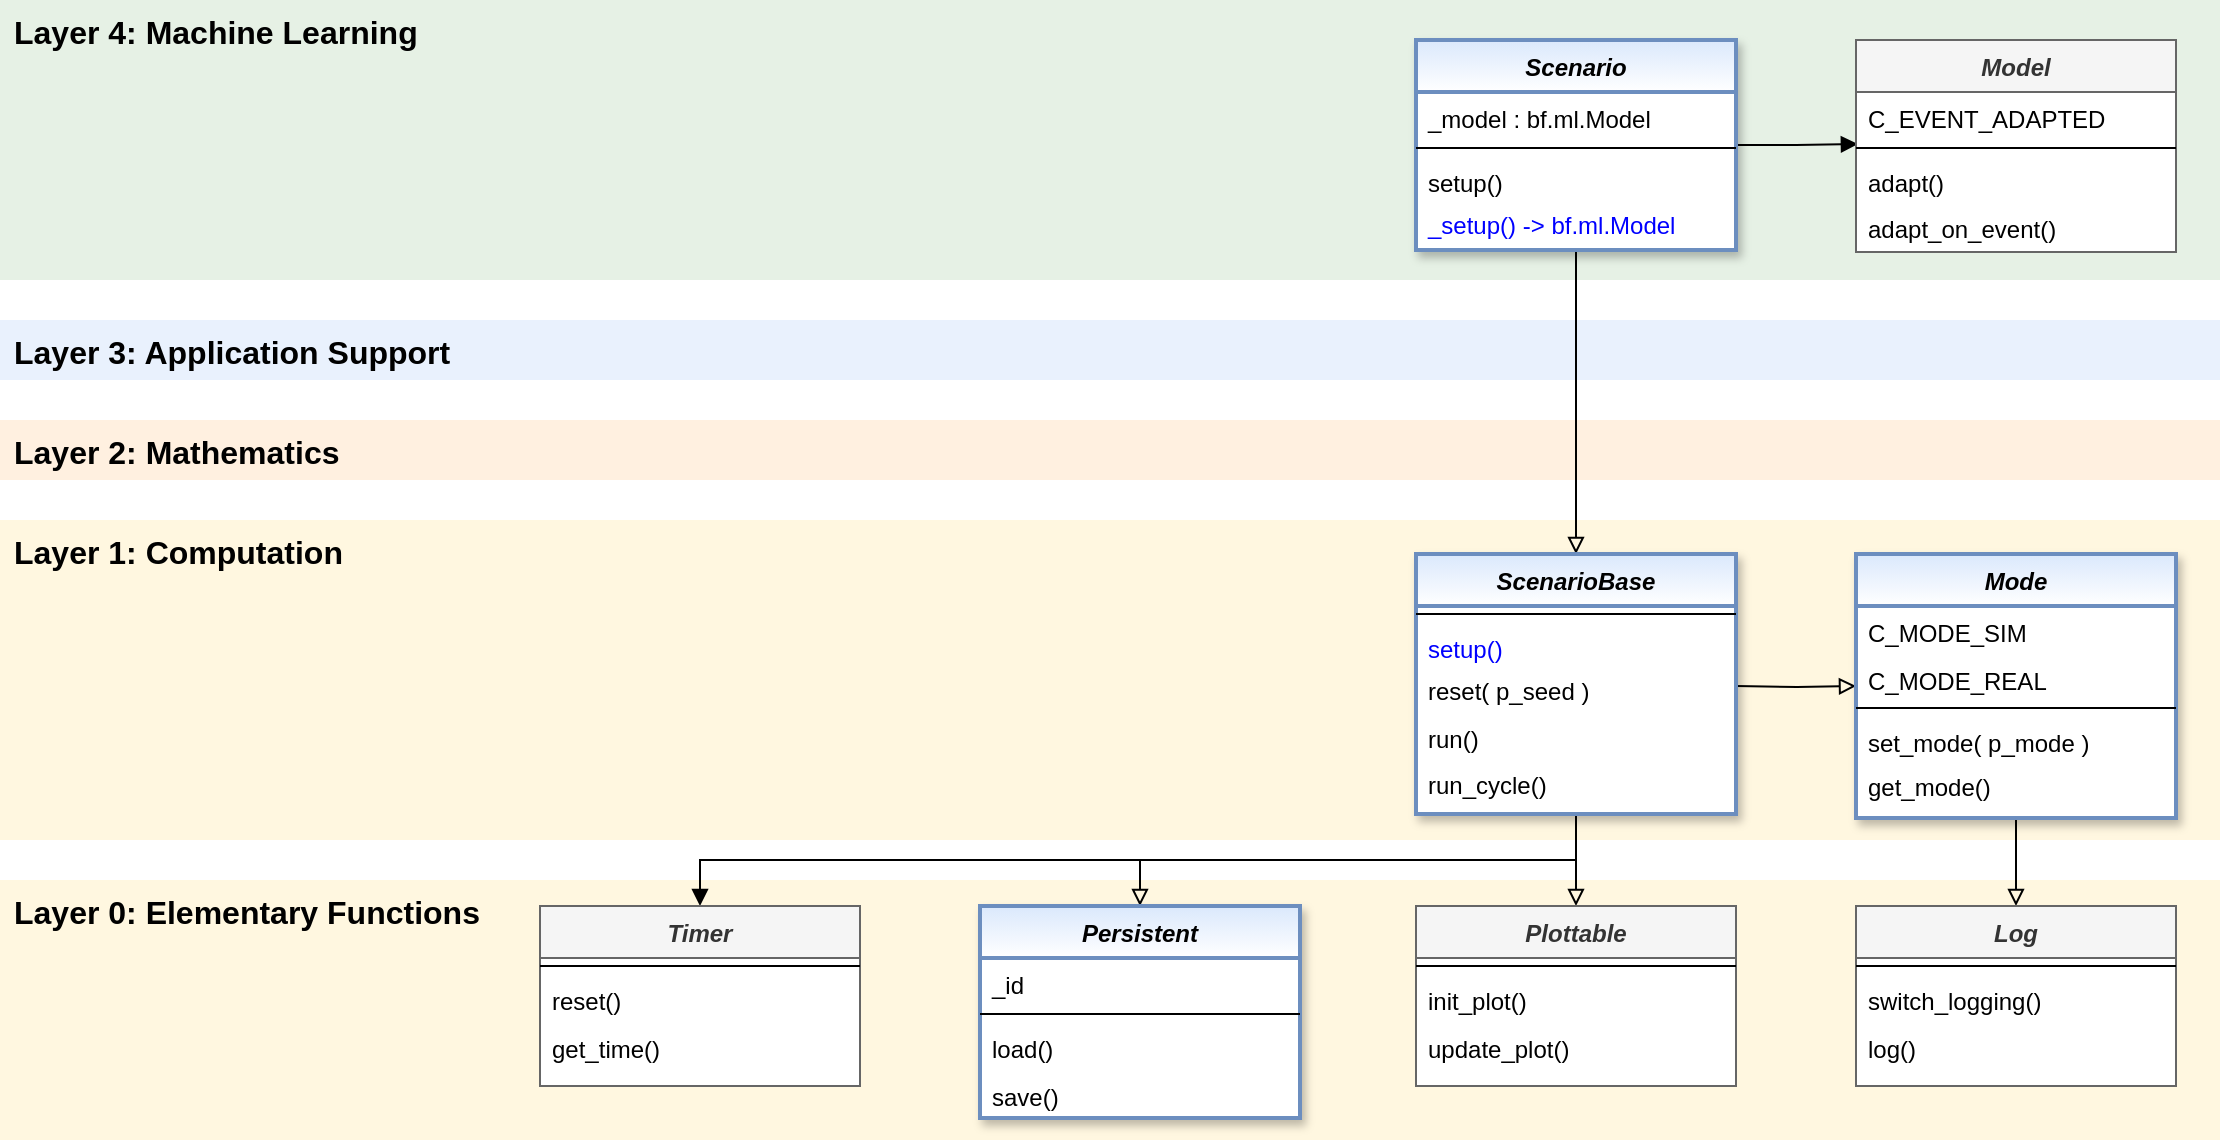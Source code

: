 <mxfile version="20.7.4" type="device"><diagram id="fFlcpSXXy8tqmFIUa-IP" name="Seite-1"><mxGraphModel dx="2894" dy="1236" grid="1" gridSize="10" guides="1" tooltips="1" connect="1" arrows="1" fold="1" page="1" pageScale="1" pageWidth="4681" pageHeight="3300" math="0" shadow="0"><root><mxCell id="0"/><mxCell id="1" parent="0"/><mxCell id="JanPlrSS_G9j6Y3K1HOv-14" value="Layer 2: Mathematics" style="rounded=0;whiteSpace=wrap;html=1;shadow=0;glass=0;fontSize=16;align=left;labelPosition=center;verticalLabelPosition=middle;verticalAlign=top;spacingLeft=5;fontStyle=1;fillColor=#ffe6cc;strokeColor=none;strokeWidth=1;gradientColor=none;opacity=60;" parent="1" vertex="1"><mxGeometry x="40" y="250" width="1110" height="30" as="geometry"/></mxCell><mxCell id="poz4g7Cixv0vnX6POtua-5" value="Layer 4: Machine Learning" style="rounded=0;whiteSpace=wrap;html=1;shadow=0;glass=0;fontSize=16;align=left;labelPosition=center;verticalLabelPosition=middle;verticalAlign=top;spacingLeft=5;spacingRight=5;fontStyle=1;fillColor=#d5e8d4;strokeColor=none;strokeWidth=2;gradientColor=none;opacity=60;" parent="1" vertex="1"><mxGeometry x="40" y="40" width="1110" height="140" as="geometry"/></mxCell><mxCell id="JanPlrSS_G9j6Y3K1HOv-21" value="Layer 0: Elementary Functions" style="rounded=0;whiteSpace=wrap;html=1;shadow=0;glass=0;fontSize=16;align=left;labelPosition=center;verticalLabelPosition=middle;verticalAlign=top;spacingLeft=5;fontStyle=1;strokeColor=none;fillColor=#fff2cc;strokeWidth=1;fontFamily=Helvetica;gradientColor=none;opacity=60;" parent="1" vertex="1"><mxGeometry x="40" y="480" width="1110" height="130" as="geometry"/></mxCell><mxCell id="JanPlrSS_G9j6Y3K1HOv-16" value="Layer 3: Application Support" style="rounded=0;whiteSpace=wrap;html=1;shadow=0;glass=0;fontSize=16;align=left;labelPosition=center;verticalLabelPosition=middle;verticalAlign=top;spacingLeft=5;spacingRight=5;fontStyle=1;fillColor=#dae8fc;strokeColor=none;strokeWidth=2;gradientColor=none;opacity=60;" parent="1" vertex="1"><mxGeometry x="40" y="200" width="1110" height="30" as="geometry"/></mxCell><mxCell id="JanPlrSS_G9j6Y3K1HOv-13" value="Layer 1: Computation" style="rounded=0;whiteSpace=wrap;html=1;shadow=0;glass=0;fontSize=16;align=left;labelPosition=center;verticalLabelPosition=middle;verticalAlign=top;spacingLeft=5;fontStyle=1;fillColor=#fff2cc;strokeColor=none;strokeWidth=1;gradientColor=none;opacity=60;" parent="1" vertex="1"><mxGeometry x="40" y="300" width="1110" height="160" as="geometry"/></mxCell><mxCell id="BBX6lDGn8jBLKtKSFvl0-74" style="edgeStyle=orthogonalEdgeStyle;rounded=0;orthogonalLoop=1;jettySize=auto;html=1;endArrow=block;endFill=0;" parent="1" source="BBX6lDGn8jBLKtKSFvl0-5" target="BBX6lDGn8jBLKtKSFvl0-12" edge="1"><mxGeometry relative="1" as="geometry"><Array as="points"><mxPoint x="828" y="140"/><mxPoint x="828" y="140"/></Array></mxGeometry></mxCell><mxCell id="s5tsH7ez9jX6PgCv5qQo-7" style="edgeStyle=orthogonalEdgeStyle;rounded=0;orthogonalLoop=1;jettySize=auto;html=1;entryX=0.006;entryY=-0.261;entryDx=0;entryDy=0;entryPerimeter=0;endArrow=block;endFill=1;" parent="1" source="BBX6lDGn8jBLKtKSFvl0-5" target="s5tsH7ez9jX6PgCv5qQo-4" edge="1"><mxGeometry relative="1" as="geometry"/></mxCell><mxCell id="BBX6lDGn8jBLKtKSFvl0-5" value="Scenario" style="swimlane;fontStyle=3;align=center;verticalAlign=top;childLayout=stackLayout;horizontal=1;startSize=26;horizontalStack=0;resizeParent=1;resizeLast=0;collapsible=1;marginBottom=0;rounded=0;shadow=1;strokeWidth=2;fillColor=#dae8fc;strokeColor=#6c8ebf;gradientColor=#ffffff;swimlaneFillColor=#ffffff;" parent="1" vertex="1"><mxGeometry x="748" y="60" width="160" height="105" as="geometry"><mxRectangle x="230" y="140" width="160" height="26" as="alternateBounds"/></mxGeometry></mxCell><mxCell id="BBX6lDGn8jBLKtKSFvl0-87" value="_model : bf.ml.Model" style="text;align=left;verticalAlign=top;spacingLeft=4;spacingRight=4;overflow=hidden;rotatable=0;points=[[0,0.5],[1,0.5]];portConstraint=eastwest;" parent="BBX6lDGn8jBLKtKSFvl0-5" vertex="1"><mxGeometry y="26" width="160" height="24" as="geometry"/></mxCell><mxCell id="BBX6lDGn8jBLKtKSFvl0-6" value="" style="line;html=1;strokeWidth=1;align=left;verticalAlign=middle;spacingTop=-1;spacingLeft=3;spacingRight=3;rotatable=0;labelPosition=right;points=[];portConstraint=eastwest;" parent="BBX6lDGn8jBLKtKSFvl0-5" vertex="1"><mxGeometry y="50" width="160" height="8" as="geometry"/></mxCell><mxCell id="c3TnxsVfp0N3jsCl3v5v-7" value="setup()" style="text;align=left;verticalAlign=top;spacingLeft=4;spacingRight=4;overflow=hidden;rotatable=0;points=[[0,0.5],[1,0.5]];portConstraint=eastwest;" parent="BBX6lDGn8jBLKtKSFvl0-5" vertex="1"><mxGeometry y="58" width="160" height="21" as="geometry"/></mxCell><mxCell id="BBX6lDGn8jBLKtKSFvl0-20" value="_setup() -&gt; bf.ml.Model" style="text;align=left;verticalAlign=top;spacingLeft=4;spacingRight=4;overflow=hidden;rotatable=0;points=[[0,0.5],[1,0.5]];portConstraint=eastwest;fontColor=#0000FF;" parent="BBX6lDGn8jBLKtKSFvl0-5" vertex="1"><mxGeometry y="79" width="160" height="24" as="geometry"/></mxCell><mxCell id="f8QlB9-4CgTvQwpwDFNi-2" style="edgeStyle=orthogonalEdgeStyle;rounded=0;orthogonalLoop=1;jettySize=auto;html=1;entryX=0.5;entryY=0;entryDx=0;entryDy=0;endArrow=block;endFill=0;" parent="1" source="BBX6lDGn8jBLKtKSFvl0-12" target="BBX6lDGn8jBLKtKSFvl0-33" edge="1"><mxGeometry relative="1" as="geometry"/></mxCell><mxCell id="c3TnxsVfp0N3jsCl3v5v-2" style="edgeStyle=orthogonalEdgeStyle;rounded=0;orthogonalLoop=1;jettySize=auto;html=1;endArrow=block;endFill=0;entryX=0.5;entryY=0;entryDx=0;entryDy=0;" parent="1" source="BBX6lDGn8jBLKtKSFvl0-12" target="BBX6lDGn8jBLKtKSFvl0-24" edge="1"><mxGeometry relative="1" as="geometry"><Array as="points"><mxPoint x="828" y="470"/><mxPoint x="610" y="470"/></Array></mxGeometry></mxCell><mxCell id="c3TnxsVfp0N3jsCl3v5v-6" style="edgeStyle=orthogonalEdgeStyle;rounded=0;orthogonalLoop=1;jettySize=auto;html=1;endArrow=block;endFill=0;" parent="1" target="BBX6lDGn8jBLKtKSFvl0-16" edge="1"><mxGeometry relative="1" as="geometry"><mxPoint x="908" y="383" as="sourcePoint"/></mxGeometry></mxCell><mxCell id="c3TnxsVfp0N3jsCl3v5v-12" style="edgeStyle=orthogonalEdgeStyle;rounded=0;orthogonalLoop=1;jettySize=auto;html=1;fontColor=#0000FF;endArrow=block;endFill=1;" parent="1" source="BBX6lDGn8jBLKtKSFvl0-12" target="c3TnxsVfp0N3jsCl3v5v-8" edge="1"><mxGeometry relative="1" as="geometry"><Array as="points"><mxPoint x="828" y="470"/><mxPoint x="390" y="470"/></Array></mxGeometry></mxCell><mxCell id="BBX6lDGn8jBLKtKSFvl0-12" value="ScenarioBase" style="swimlane;fontStyle=3;align=center;verticalAlign=top;childLayout=stackLayout;horizontal=1;startSize=26;horizontalStack=0;resizeParent=1;resizeLast=0;collapsible=1;marginBottom=0;rounded=0;shadow=1;strokeWidth=2;fillColor=#dae8fc;strokeColor=#6c8ebf;gradientColor=#ffffff;swimlaneFillColor=#ffffff;" parent="1" vertex="1"><mxGeometry x="748" y="317" width="160" height="130" as="geometry"><mxRectangle x="230" y="140" width="160" height="26" as="alternateBounds"/></mxGeometry></mxCell><mxCell id="BBX6lDGn8jBLKtKSFvl0-13" value="" style="line;html=1;strokeWidth=1;align=left;verticalAlign=middle;spacingTop=-1;spacingLeft=3;spacingRight=3;rotatable=0;labelPosition=right;points=[];portConstraint=eastwest;" parent="BBX6lDGn8jBLKtKSFvl0-12" vertex="1"><mxGeometry y="26" width="160" height="8" as="geometry"/></mxCell><mxCell id="BBX6lDGn8jBLKtKSFvl0-23" value="setup()" style="text;align=left;verticalAlign=top;spacingLeft=4;spacingRight=4;overflow=hidden;rotatable=0;points=[[0,0.5],[1,0.5]];portConstraint=eastwest;fontColor=#0000FF;" parent="BBX6lDGn8jBLKtKSFvl0-12" vertex="1"><mxGeometry y="34" width="160" height="21" as="geometry"/></mxCell><mxCell id="BBX6lDGn8jBLKtKSFvl0-21" value="reset( p_seed )" style="text;align=left;verticalAlign=top;spacingLeft=4;spacingRight=4;overflow=hidden;rotatable=0;points=[[0,0.5],[1,0.5]];portConstraint=eastwest;" parent="BBX6lDGn8jBLKtKSFvl0-12" vertex="1"><mxGeometry y="55" width="160" height="24" as="geometry"/></mxCell><mxCell id="BBX6lDGn8jBLKtKSFvl0-14" value="run()" style="text;align=left;verticalAlign=top;spacingLeft=4;spacingRight=4;overflow=hidden;rotatable=0;points=[[0,0.5],[1,0.5]];portConstraint=eastwest;" parent="BBX6lDGn8jBLKtKSFvl0-12" vertex="1"><mxGeometry y="79" width="160" height="23" as="geometry"/></mxCell><mxCell id="c3TnxsVfp0N3jsCl3v5v-5" value="run_cycle()" style="text;align=left;verticalAlign=top;spacingLeft=4;spacingRight=4;overflow=hidden;rotatable=0;points=[[0,0.5],[1,0.5]];portConstraint=eastwest;" parent="BBX6lDGn8jBLKtKSFvl0-12" vertex="1"><mxGeometry y="102" width="160" height="24" as="geometry"/></mxCell><mxCell id="c3TnxsVfp0N3jsCl3v5v-1" style="edgeStyle=orthogonalEdgeStyle;rounded=0;orthogonalLoop=1;jettySize=auto;html=1;endArrow=block;endFill=0;" parent="1" source="BBX6lDGn8jBLKtKSFvl0-16" target="BBX6lDGn8jBLKtKSFvl0-29" edge="1"><mxGeometry relative="1" as="geometry"/></mxCell><mxCell id="BBX6lDGn8jBLKtKSFvl0-16" value="Mode" style="swimlane;fontStyle=3;align=center;verticalAlign=top;childLayout=stackLayout;horizontal=1;startSize=26;horizontalStack=0;resizeParent=1;resizeLast=0;collapsible=1;marginBottom=0;rounded=0;shadow=1;strokeWidth=2;fillColor=#dae8fc;strokeColor=#6c8ebf;swimlaneFillColor=#ffffff;gradientColor=#FFFFFF;" parent="1" vertex="1"><mxGeometry x="968" y="317" width="160" height="132" as="geometry"><mxRectangle x="230" y="140" width="160" height="26" as="alternateBounds"/></mxGeometry></mxCell><mxCell id="c3TnxsVfp0N3jsCl3v5v-3" value="C_MODE_SIM" style="text;align=left;verticalAlign=top;spacingLeft=4;spacingRight=4;overflow=hidden;rotatable=0;points=[[0,0.5],[1,0.5]];portConstraint=eastwest;" parent="BBX6lDGn8jBLKtKSFvl0-16" vertex="1"><mxGeometry y="26" width="160" height="24" as="geometry"/></mxCell><mxCell id="c3TnxsVfp0N3jsCl3v5v-4" value="C_MODE_REAL" style="text;align=left;verticalAlign=top;spacingLeft=4;spacingRight=4;overflow=hidden;rotatable=0;points=[[0,0.5],[1,0.5]];portConstraint=eastwest;" parent="BBX6lDGn8jBLKtKSFvl0-16" vertex="1"><mxGeometry y="50" width="160" height="23" as="geometry"/></mxCell><mxCell id="BBX6lDGn8jBLKtKSFvl0-17" value="" style="line;html=1;strokeWidth=1;align=left;verticalAlign=middle;spacingTop=-1;spacingLeft=3;spacingRight=3;rotatable=0;labelPosition=right;points=[];portConstraint=eastwest;" parent="BBX6lDGn8jBLKtKSFvl0-16" vertex="1"><mxGeometry y="73" width="160" height="8" as="geometry"/></mxCell><mxCell id="BBX6lDGn8jBLKtKSFvl0-18" value="set_mode( p_mode )" style="text;align=left;verticalAlign=top;spacingLeft=4;spacingRight=4;overflow=hidden;rotatable=0;points=[[0,0.5],[1,0.5]];portConstraint=eastwest;" parent="BBX6lDGn8jBLKtKSFvl0-16" vertex="1"><mxGeometry y="81" width="160" height="22" as="geometry"/></mxCell><mxCell id="BBX6lDGn8jBLKtKSFvl0-19" value="get_mode()" style="text;align=left;verticalAlign=top;spacingLeft=4;spacingRight=4;overflow=hidden;rotatable=0;points=[[0,0.5],[1,0.5]];portConstraint=eastwest;" parent="BBX6lDGn8jBLKtKSFvl0-16" vertex="1"><mxGeometry y="103" width="160" height="26" as="geometry"/></mxCell><mxCell id="BBX6lDGn8jBLKtKSFvl0-24" value="Persistent" style="swimlane;fontStyle=3;align=center;verticalAlign=top;childLayout=stackLayout;horizontal=1;startSize=26;horizontalStack=0;resizeParent=1;resizeLast=0;collapsible=1;marginBottom=0;rounded=0;shadow=1;strokeWidth=2;fillColor=#dae8fc;strokeColor=#6c8ebf;gradientColor=#ffffff;swimlaneFillColor=#ffffff;" parent="1" vertex="1"><mxGeometry x="530" y="493" width="160" height="106" as="geometry"><mxRectangle x="230" y="140" width="160" height="26" as="alternateBounds"/></mxGeometry></mxCell><mxCell id="fN_5_sfvyPy83jg2mQgY-1" value="_id" style="text;align=left;verticalAlign=top;spacingLeft=4;spacingRight=4;overflow=hidden;rotatable=0;points=[[0,0.5],[1,0.5]];portConstraint=eastwest;" vertex="1" parent="BBX6lDGn8jBLKtKSFvl0-24"><mxGeometry y="26" width="160" height="24" as="geometry"/></mxCell><mxCell id="BBX6lDGn8jBLKtKSFvl0-25" value="" style="line;html=1;strokeWidth=1;align=left;verticalAlign=middle;spacingTop=-1;spacingLeft=3;spacingRight=3;rotatable=0;labelPosition=right;points=[];portConstraint=eastwest;" parent="BBX6lDGn8jBLKtKSFvl0-24" vertex="1"><mxGeometry y="50" width="160" height="8" as="geometry"/></mxCell><mxCell id="BBX6lDGn8jBLKtKSFvl0-26" value="load()" style="text;align=left;verticalAlign=top;spacingLeft=4;spacingRight=4;overflow=hidden;rotatable=0;points=[[0,0.5],[1,0.5]];portConstraint=eastwest;" parent="BBX6lDGn8jBLKtKSFvl0-24" vertex="1"><mxGeometry y="58" width="160" height="24" as="geometry"/></mxCell><mxCell id="BBX6lDGn8jBLKtKSFvl0-27" value="save()" style="text;align=left;verticalAlign=top;spacingLeft=4;spacingRight=4;overflow=hidden;rotatable=0;points=[[0,0.5],[1,0.5]];portConstraint=eastwest;" parent="BBX6lDGn8jBLKtKSFvl0-24" vertex="1"><mxGeometry y="82" width="160" height="24" as="geometry"/></mxCell><mxCell id="BBX6lDGn8jBLKtKSFvl0-29" value="Log" style="swimlane;fontStyle=3;align=center;verticalAlign=top;childLayout=stackLayout;horizontal=1;startSize=26;horizontalStack=0;resizeParent=1;resizeLast=0;collapsible=1;marginBottom=0;rounded=0;shadow=0;strokeWidth=1;fillColor=#f5f5f5;strokeColor=#666666;swimlaneFillColor=#ffffff;fontColor=#333333;" parent="1" vertex="1"><mxGeometry x="968" y="493" width="160" height="90" as="geometry"><mxRectangle x="230" y="140" width="160" height="26" as="alternateBounds"/></mxGeometry></mxCell><mxCell id="BBX6lDGn8jBLKtKSFvl0-30" value="" style="line;html=1;strokeWidth=1;align=left;verticalAlign=middle;spacingTop=-1;spacingLeft=3;spacingRight=3;rotatable=0;labelPosition=right;points=[];portConstraint=eastwest;" parent="BBX6lDGn8jBLKtKSFvl0-29" vertex="1"><mxGeometry y="26" width="160" height="8" as="geometry"/></mxCell><mxCell id="BBX6lDGn8jBLKtKSFvl0-31" value="switch_logging()" style="text;align=left;verticalAlign=top;spacingLeft=4;spacingRight=4;overflow=hidden;rotatable=0;points=[[0,0.5],[1,0.5]];portConstraint=eastwest;" parent="BBX6lDGn8jBLKtKSFvl0-29" vertex="1"><mxGeometry y="34" width="160" height="24" as="geometry"/></mxCell><mxCell id="BBX6lDGn8jBLKtKSFvl0-32" value="log()" style="text;align=left;verticalAlign=top;spacingLeft=4;spacingRight=4;overflow=hidden;rotatable=0;points=[[0,0.5],[1,0.5]];portConstraint=eastwest;" parent="BBX6lDGn8jBLKtKSFvl0-29" vertex="1"><mxGeometry y="58" width="160" height="24" as="geometry"/></mxCell><mxCell id="BBX6lDGn8jBLKtKSFvl0-33" value="Plottable" style="swimlane;fontStyle=3;align=center;verticalAlign=top;childLayout=stackLayout;horizontal=1;startSize=26;horizontalStack=0;resizeParent=1;resizeLast=0;collapsible=1;marginBottom=0;rounded=0;shadow=0;strokeWidth=1;fillColor=#f5f5f5;strokeColor=#666666;swimlaneFillColor=#ffffff;fontColor=#333333;" parent="1" vertex="1"><mxGeometry x="748" y="493" width="160" height="90" as="geometry"><mxRectangle x="230" y="140" width="160" height="26" as="alternateBounds"/></mxGeometry></mxCell><mxCell id="BBX6lDGn8jBLKtKSFvl0-34" value="" style="line;html=1;strokeWidth=1;align=left;verticalAlign=middle;spacingTop=-1;spacingLeft=3;spacingRight=3;rotatable=0;labelPosition=right;points=[];portConstraint=eastwest;" parent="BBX6lDGn8jBLKtKSFvl0-33" vertex="1"><mxGeometry y="26" width="160" height="8" as="geometry"/></mxCell><mxCell id="BBX6lDGn8jBLKtKSFvl0-35" value="init_plot()" style="text;align=left;verticalAlign=top;spacingLeft=4;spacingRight=4;overflow=hidden;rotatable=0;points=[[0,0.5],[1,0.5]];portConstraint=eastwest;" parent="BBX6lDGn8jBLKtKSFvl0-33" vertex="1"><mxGeometry y="34" width="160" height="24" as="geometry"/></mxCell><mxCell id="BBX6lDGn8jBLKtKSFvl0-36" value="update_plot()" style="text;align=left;verticalAlign=top;spacingLeft=4;spacingRight=4;overflow=hidden;rotatable=0;points=[[0,0.5],[1,0.5]];portConstraint=eastwest;" parent="BBX6lDGn8jBLKtKSFvl0-33" vertex="1"><mxGeometry y="58" width="160" height="24" as="geometry"/></mxCell><mxCell id="c3TnxsVfp0N3jsCl3v5v-8" value="Timer" style="swimlane;fontStyle=3;align=center;verticalAlign=top;childLayout=stackLayout;horizontal=1;startSize=26;horizontalStack=0;resizeParent=1;resizeLast=0;collapsible=1;marginBottom=0;rounded=0;shadow=0;strokeWidth=1;fillColor=#f5f5f5;strokeColor=#666666;swimlaneFillColor=#ffffff;fontColor=#333333;" parent="1" vertex="1"><mxGeometry x="310" y="493" width="160" height="90" as="geometry"><mxRectangle x="230" y="140" width="160" height="26" as="alternateBounds"/></mxGeometry></mxCell><mxCell id="c3TnxsVfp0N3jsCl3v5v-9" value="" style="line;html=1;strokeWidth=1;align=left;verticalAlign=middle;spacingTop=-1;spacingLeft=3;spacingRight=3;rotatable=0;labelPosition=right;points=[];portConstraint=eastwest;" parent="c3TnxsVfp0N3jsCl3v5v-8" vertex="1"><mxGeometry y="26" width="160" height="8" as="geometry"/></mxCell><mxCell id="c3TnxsVfp0N3jsCl3v5v-10" value="reset()" style="text;align=left;verticalAlign=top;spacingLeft=4;spacingRight=4;overflow=hidden;rotatable=0;points=[[0,0.5],[1,0.5]];portConstraint=eastwest;" parent="c3TnxsVfp0N3jsCl3v5v-8" vertex="1"><mxGeometry y="34" width="160" height="24" as="geometry"/></mxCell><mxCell id="c3TnxsVfp0N3jsCl3v5v-11" value="get_time()" style="text;align=left;verticalAlign=top;spacingLeft=4;spacingRight=4;overflow=hidden;rotatable=0;points=[[0,0.5],[1,0.5]];portConstraint=eastwest;" parent="c3TnxsVfp0N3jsCl3v5v-8" vertex="1"><mxGeometry y="58" width="160" height="24" as="geometry"/></mxCell><mxCell id="s5tsH7ez9jX6PgCv5qQo-1" value="Model" style="swimlane;fontStyle=3;align=center;verticalAlign=top;childLayout=stackLayout;horizontal=1;startSize=26;horizontalStack=0;resizeParent=1;resizeLast=0;collapsible=1;marginBottom=0;rounded=0;shadow=0;strokeWidth=1;fillColor=#f5f5f5;strokeColor=#666666;swimlaneFillColor=#ffffff;fontColor=#333333;gradientColor=none;" parent="1" vertex="1"><mxGeometry x="968" y="60" width="160" height="106" as="geometry"><mxRectangle x="230" y="140" width="160" height="26" as="alternateBounds"/></mxGeometry></mxCell><mxCell id="s5tsH7ez9jX6PgCv5qQo-2" value="C_EVENT_ADAPTED" style="text;align=left;verticalAlign=top;spacingLeft=4;spacingRight=4;overflow=hidden;rotatable=0;points=[[0,0.5],[1,0.5]];portConstraint=eastwest;" parent="s5tsH7ez9jX6PgCv5qQo-1" vertex="1"><mxGeometry y="26" width="160" height="24" as="geometry"/></mxCell><mxCell id="s5tsH7ez9jX6PgCv5qQo-3" value="" style="line;html=1;strokeWidth=1;align=left;verticalAlign=middle;spacingTop=-1;spacingLeft=3;spacingRight=3;rotatable=0;labelPosition=right;points=[];portConstraint=eastwest;" parent="s5tsH7ez9jX6PgCv5qQo-1" vertex="1"><mxGeometry y="50" width="160" height="8" as="geometry"/></mxCell><mxCell id="s5tsH7ez9jX6PgCv5qQo-4" value="adapt()" style="text;align=left;verticalAlign=top;spacingLeft=4;spacingRight=4;overflow=hidden;rotatable=0;points=[[0,0.5],[1,0.5]];portConstraint=eastwest;" parent="s5tsH7ez9jX6PgCv5qQo-1" vertex="1"><mxGeometry y="58" width="160" height="23" as="geometry"/></mxCell><mxCell id="s5tsH7ez9jX6PgCv5qQo-5" value="adapt_on_event()" style="text;align=left;verticalAlign=top;spacingLeft=4;spacingRight=4;overflow=hidden;rotatable=0;points=[[0,0.5],[1,0.5]];portConstraint=eastwest;" parent="s5tsH7ez9jX6PgCv5qQo-1" vertex="1"><mxGeometry y="81" width="160" height="24" as="geometry"/></mxCell></root></mxGraphModel></diagram></mxfile>